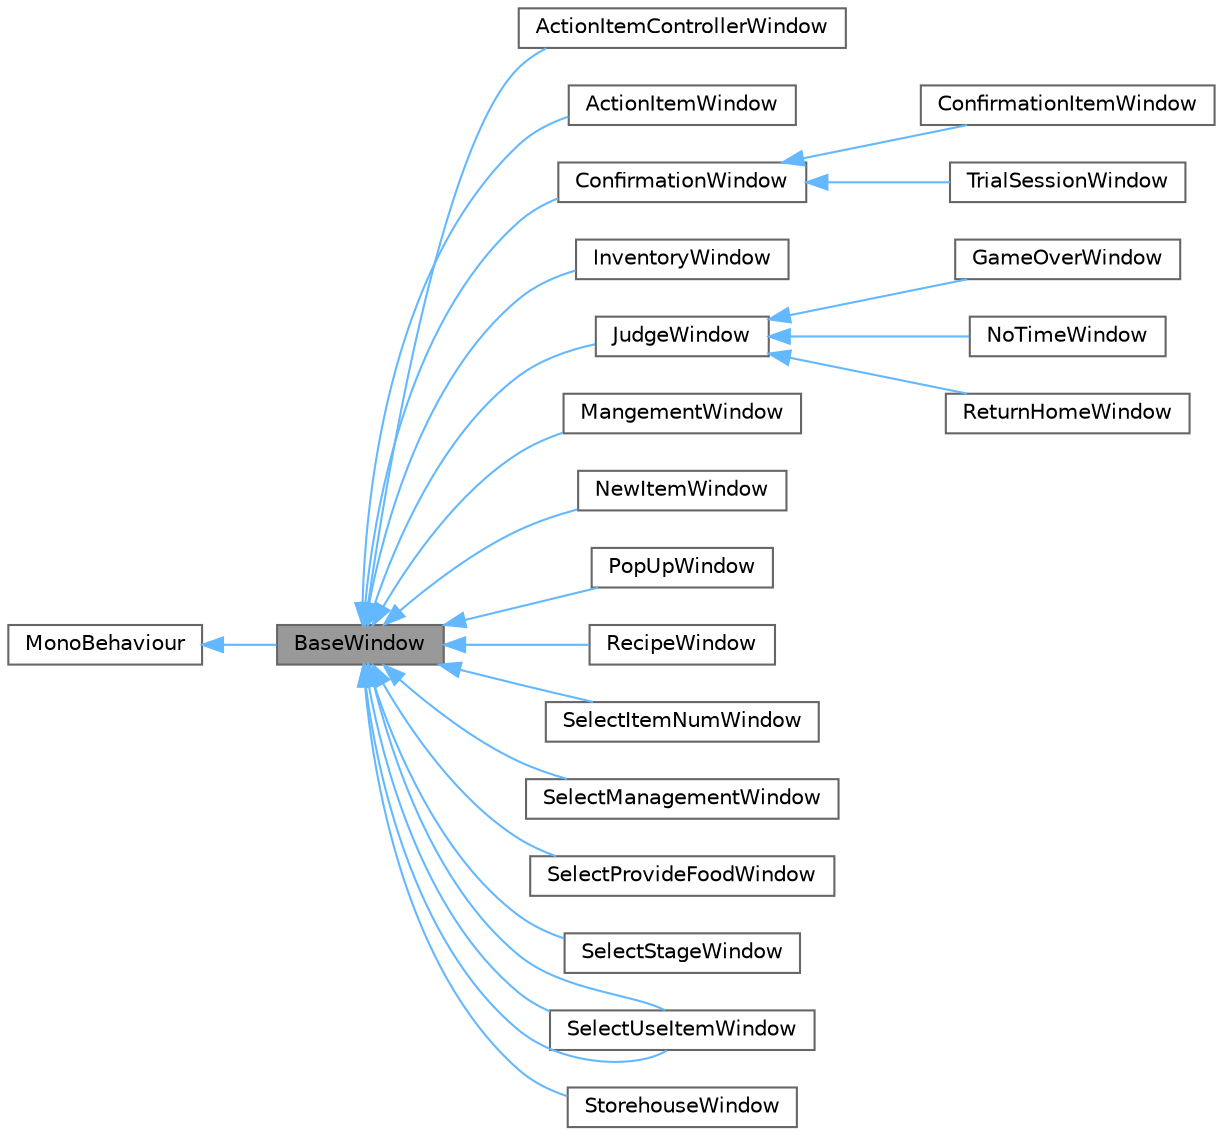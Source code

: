 digraph "BaseWindow"
{
 // LATEX_PDF_SIZE
  bgcolor="transparent";
  edge [fontname=Helvetica,fontsize=10,labelfontname=Helvetica,labelfontsize=10];
  node [fontname=Helvetica,fontsize=10,shape=box,height=0.2,width=0.4];
  rankdir="LR";
  Node1 [id="Node000001",label="BaseWindow",height=0.2,width=0.4,color="gray40", fillcolor="grey60", style="filled", fontcolor="black",tooltip=" "];
  Node2 -> Node1 [id="edge24_Node000001_Node000002",dir="back",color="steelblue1",style="solid",tooltip=" "];
  Node2 [id="Node000002",label="MonoBehaviour",height=0.2,width=0.4,color="gray40", fillcolor="white", style="filled",tooltip=" "];
  Node1 -> Node3 [id="edge25_Node000001_Node000003",dir="back",color="steelblue1",style="solid",tooltip=" "];
  Node3 [id="Node000003",label="ActionItemControllerWindow",height=0.2,width=0.4,color="gray40", fillcolor="white", style="filled",URL="$class_action_item_controller_window.html",tooltip=" "];
  Node1 -> Node4 [id="edge26_Node000001_Node000004",dir="back",color="steelblue1",style="solid",tooltip=" "];
  Node4 [id="Node000004",label="ActionItemWindow",height=0.2,width=0.4,color="gray40", fillcolor="white", style="filled",URL="$class_action_item_window.html",tooltip=" "];
  Node1 -> Node5 [id="edge27_Node000001_Node000005",dir="back",color="steelblue1",style="solid",tooltip=" "];
  Node5 [id="Node000005",label="ConfirmationWindow",height=0.2,width=0.4,color="gray40", fillcolor="white", style="filled",URL="$class_confirmation_window.html",tooltip=" "];
  Node5 -> Node6 [id="edge28_Node000005_Node000006",dir="back",color="steelblue1",style="solid",tooltip=" "];
  Node6 [id="Node000006",label="ConfirmationItemWindow",height=0.2,width=0.4,color="gray40", fillcolor="white", style="filled",URL="$class_confirmation_item_window.html",tooltip=" "];
  Node5 -> Node7 [id="edge29_Node000005_Node000007",dir="back",color="steelblue1",style="solid",tooltip=" "];
  Node7 [id="Node000007",label="TrialSessionWindow",height=0.2,width=0.4,color="gray40", fillcolor="white", style="filled",URL="$class_trial_session_window.html",tooltip=" "];
  Node1 -> Node8 [id="edge30_Node000001_Node000008",dir="back",color="steelblue1",style="solid",tooltip=" "];
  Node8 [id="Node000008",label="InventoryWindow",height=0.2,width=0.4,color="gray40", fillcolor="white", style="filled",URL="$class_inventory_window.html",tooltip=" "];
  Node1 -> Node9 [id="edge31_Node000001_Node000009",dir="back",color="steelblue1",style="solid",tooltip=" "];
  Node9 [id="Node000009",label="JudgeWindow",height=0.2,width=0.4,color="gray40", fillcolor="white", style="filled",URL="$class_judge_window.html",tooltip=" "];
  Node9 -> Node10 [id="edge32_Node000009_Node000010",dir="back",color="steelblue1",style="solid",tooltip=" "];
  Node10 [id="Node000010",label="GameOverWindow",height=0.2,width=0.4,color="gray40", fillcolor="white", style="filled",URL="$class_game_over_window.html",tooltip=" "];
  Node9 -> Node11 [id="edge33_Node000009_Node000011",dir="back",color="steelblue1",style="solid",tooltip=" "];
  Node11 [id="Node000011",label="NoTimeWindow",height=0.2,width=0.4,color="gray40", fillcolor="white", style="filled",URL="$class_no_time_window.html",tooltip=" "];
  Node9 -> Node12 [id="edge34_Node000009_Node000012",dir="back",color="steelblue1",style="solid",tooltip=" "];
  Node12 [id="Node000012",label="ReturnHomeWindow",height=0.2,width=0.4,color="gray40", fillcolor="white", style="filled",URL="$class_return_home_window.html",tooltip=" "];
  Node1 -> Node13 [id="edge35_Node000001_Node000013",dir="back",color="steelblue1",style="solid",tooltip=" "];
  Node13 [id="Node000013",label="MangementWindow",height=0.2,width=0.4,color="gray40", fillcolor="white", style="filled",URL="$class_mangement_window.html",tooltip=" "];
  Node1 -> Node14 [id="edge36_Node000001_Node000014",dir="back",color="steelblue1",style="solid",tooltip=" "];
  Node14 [id="Node000014",label="NewItemWindow",height=0.2,width=0.4,color="gray40", fillcolor="white", style="filled",URL="$class_new_item_window.html",tooltip=" "];
  Node1 -> Node15 [id="edge37_Node000001_Node000015",dir="back",color="steelblue1",style="solid",tooltip=" "];
  Node15 [id="Node000015",label="PopUpWindow",height=0.2,width=0.4,color="gray40", fillcolor="white", style="filled",URL="$class_pop_up_window.html",tooltip=" "];
  Node1 -> Node16 [id="edge38_Node000001_Node000016",dir="back",color="steelblue1",style="solid",tooltip=" "];
  Node16 [id="Node000016",label="RecipeWindow",height=0.2,width=0.4,color="gray40", fillcolor="white", style="filled",URL="$class_recipe_window.html",tooltip=" "];
  Node1 -> Node17 [id="edge39_Node000001_Node000017",dir="back",color="steelblue1",style="solid",tooltip=" "];
  Node17 [id="Node000017",label="SelectItemNumWindow",height=0.2,width=0.4,color="gray40", fillcolor="white", style="filled",URL="$class_select_item_num_window.html",tooltip=" "];
  Node1 -> Node18 [id="edge40_Node000001_Node000018",dir="back",color="steelblue1",style="solid",tooltip=" "];
  Node18 [id="Node000018",label="SelectManagementWindow",height=0.2,width=0.4,color="gray40", fillcolor="white", style="filled",URL="$class_select_management_window.html",tooltip=" "];
  Node1 -> Node19 [id="edge41_Node000001_Node000019",dir="back",color="steelblue1",style="solid",tooltip=" "];
  Node19 [id="Node000019",label="SelectProvideFoodWindow",height=0.2,width=0.4,color="gray40", fillcolor="white", style="filled",URL="$class_select_provide_food_window.html",tooltip=" "];
  Node1 -> Node20 [id="edge42_Node000001_Node000020",dir="back",color="steelblue1",style="solid",tooltip=" "];
  Node20 [id="Node000020",label="SelectStageWindow",height=0.2,width=0.4,color="gray40", fillcolor="white", style="filled",URL="$class_select_stage_window.html",tooltip=" "];
  Node1 -> Node21 [id="edge43_Node000001_Node000021",dir="back",color="steelblue1",style="solid",tooltip=" "];
  Node21 [id="Node000021",label="SelectUseItemWindow",height=0.2,width=0.4,color="gray40", fillcolor="white", style="filled",URL="$class_select_use_item_window.html",tooltip=" "];
  Node1 -> Node21 [id="edge44_Node000001_Node000021",dir="back",color="steelblue1",style="solid",tooltip=" "];
  Node1 -> Node21 [id="edge45_Node000001_Node000021",dir="back",color="steelblue1",style="solid",tooltip=" "];
  Node1 -> Node22 [id="edge46_Node000001_Node000022",dir="back",color="steelblue1",style="solid",tooltip=" "];
  Node22 [id="Node000022",label="StorehouseWindow",height=0.2,width=0.4,color="gray40", fillcolor="white", style="filled",URL="$class_storehouse_window.html",tooltip=" "];
}
